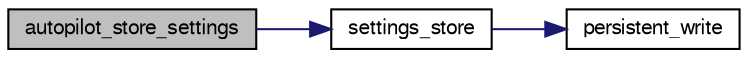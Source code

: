 digraph "autopilot_store_settings"
{
  edge [fontname="FreeSans",fontsize="10",labelfontname="FreeSans",labelfontsize="10"];
  node [fontname="FreeSans",fontsize="10",shape=record];
  rankdir="LR";
  Node1 [label="autopilot_store_settings",height=0.2,width=0.4,color="black", fillcolor="grey75", style="filled", fontcolor="black"];
  Node1 -> Node2 [color="midnightblue",fontsize="10",style="solid",fontname="FreeSans"];
  Node2 [label="settings_store",height=0.2,width=0.4,color="black", fillcolor="white", style="filled",URL="$settings_8c.html#ada97d7166aa02d3c945ef0333770f640",tooltip="store settings marked as persistent to flash "];
  Node2 -> Node3 [color="midnightblue",fontsize="10",style="solid",fontname="FreeSans"];
  Node3 [label="persistent_write",height=0.2,width=0.4,color="black", fillcolor="white", style="filled",URL="$chibios_2modules_2core_2settings__arch_8c.html#a069b2bcf8fcf2d115466efa163c7583e"];
}
